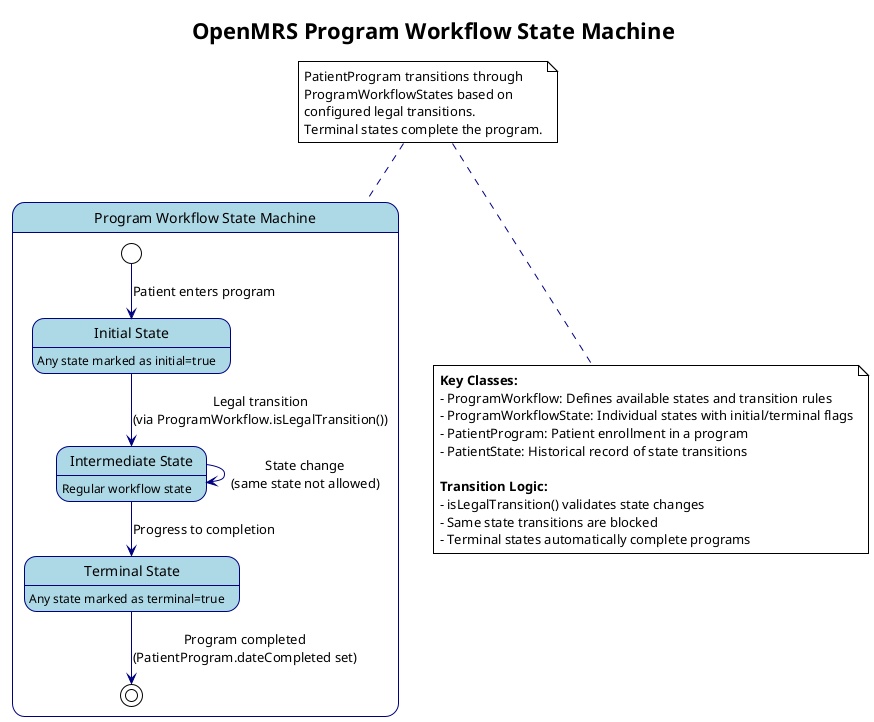 @startuml Program Workflow State Machine
!theme plain
skinparam backgroundColor white
skinparam state {
  BackgroundColor lightblue
  BorderColor navy
  ArrowColor navy
}

title OpenMRS Program Workflow State Machine

state "Program Workflow State Machine" as PWF {
  state "Initial State" as PWF_Initial : Any state marked as initial=true
  state "Intermediate State" as PWF_Intermediate : Regular workflow state
  state "Terminal State" as PWF_Terminal : Any state marked as terminal=true
  
  [*] --> PWF_Initial : Patient enters program
  PWF_Initial --> PWF_Intermediate : Legal transition\n(via ProgramWorkflow.isLegalTransition())
  PWF_Intermediate --> PWF_Intermediate : State change\n(same state not allowed)
  PWF_Intermediate --> PWF_Terminal : Progress to completion
  PWF_Terminal --> [*] : Program completed\n(PatientProgram.dateCompleted set)
}

note top of PWF : PatientProgram transitions through\nProgramWorkflowStates based on\nconfigured legal transitions.\nTerminal states complete the program.

note bottom : **Key Classes:**\n- ProgramWorkflow: Defines available states and transition rules\n- ProgramWorkflowState: Individual states with initial/terminal flags\n- PatientProgram: Patient enrollment in a program\n- PatientState: Historical record of state transitions\n\n**Transition Logic:**\n- isLegalTransition() validates state changes\n- Same state transitions are blocked\n- Terminal states automatically complete programs

@enduml
